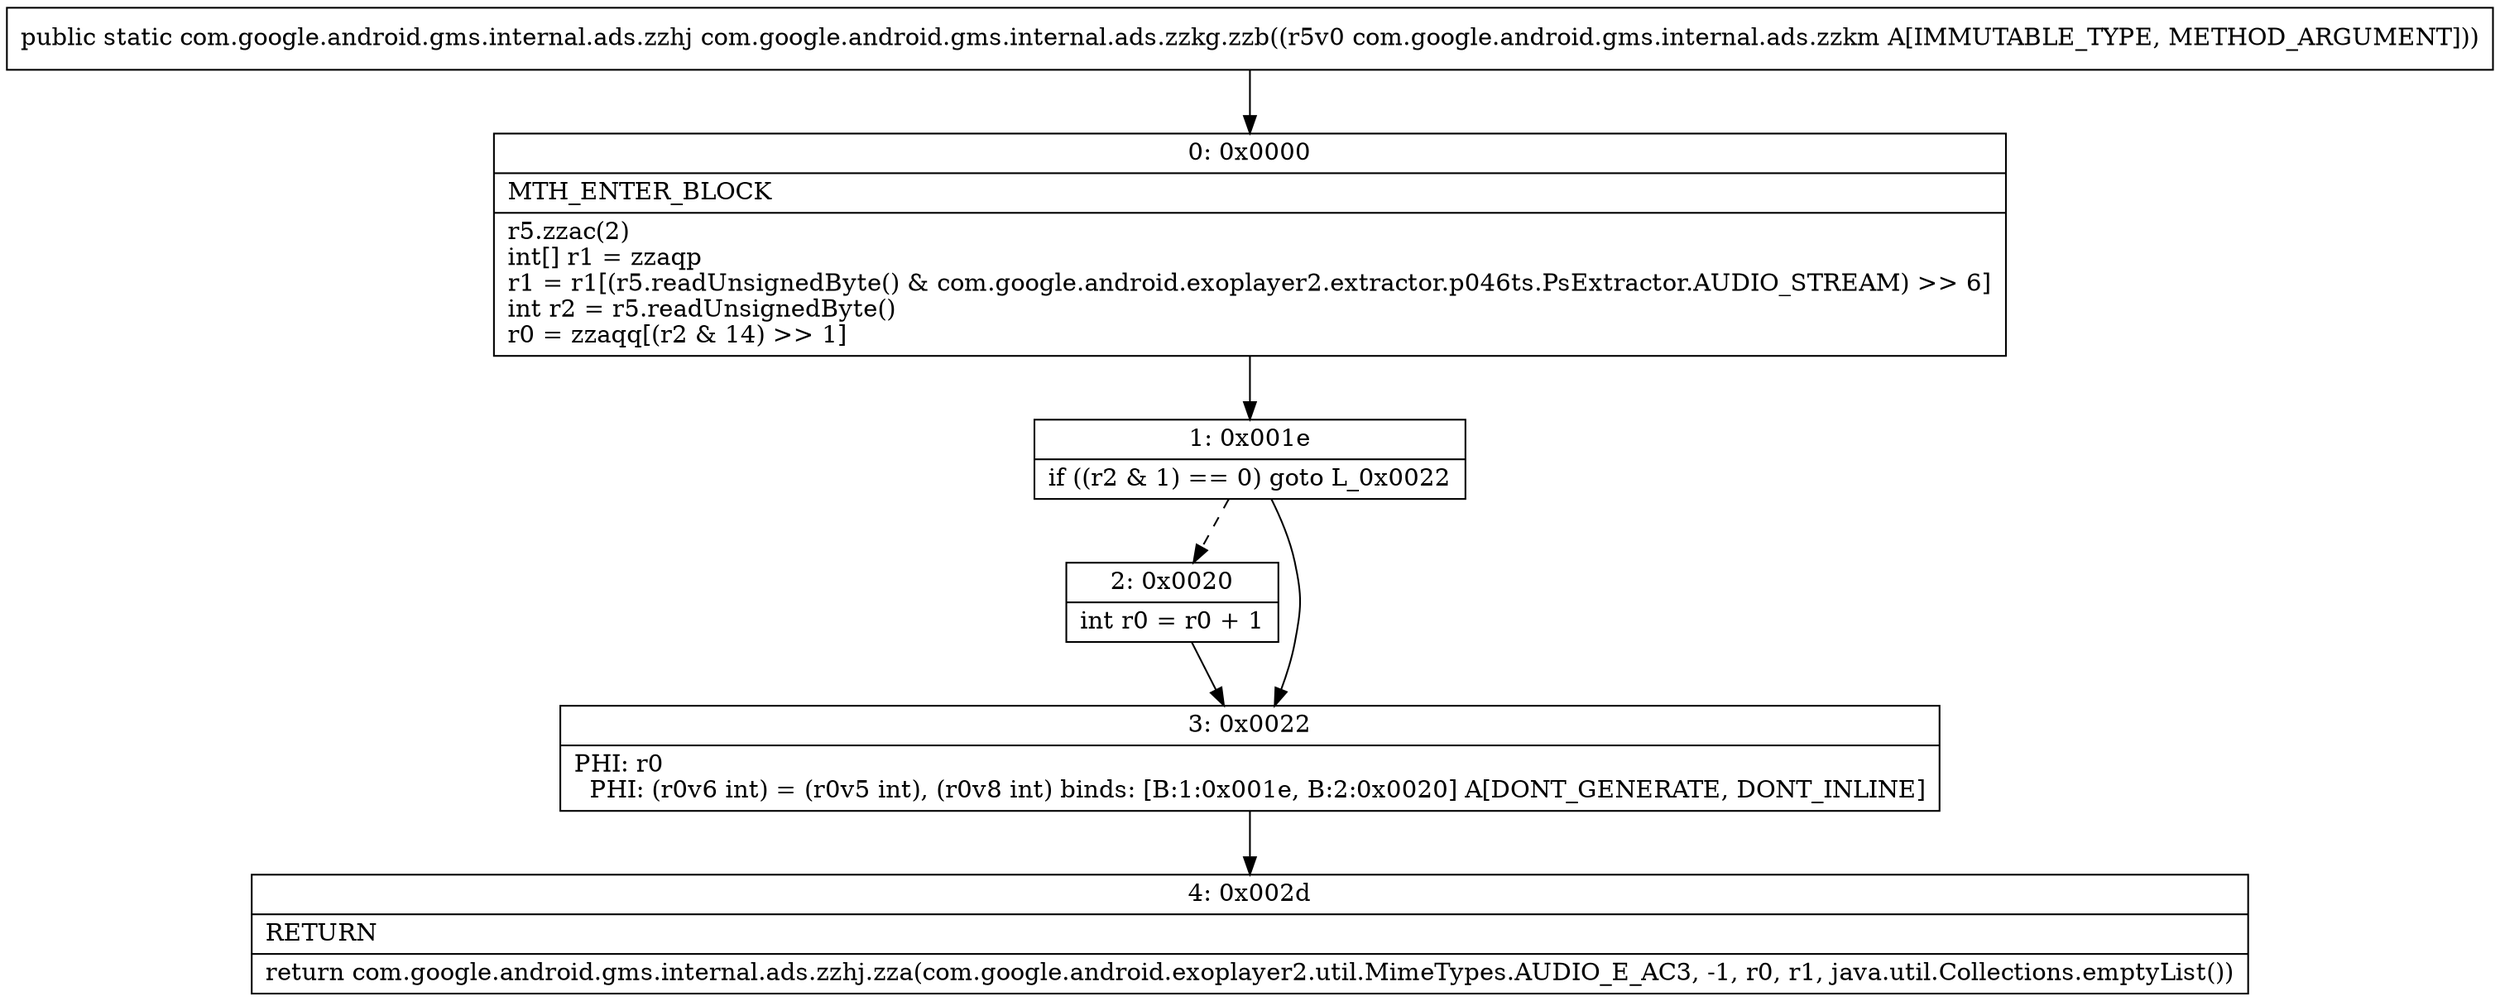 digraph "CFG forcom.google.android.gms.internal.ads.zzkg.zzb(Lcom\/google\/android\/gms\/internal\/ads\/zzkm;)Lcom\/google\/android\/gms\/internal\/ads\/zzhj;" {
Node_0 [shape=record,label="{0\:\ 0x0000|MTH_ENTER_BLOCK\l|r5.zzac(2)\lint[] r1 = zzaqp\lr1 = r1[(r5.readUnsignedByte() & com.google.android.exoplayer2.extractor.p046ts.PsExtractor.AUDIO_STREAM) \>\> 6]\lint r2 = r5.readUnsignedByte()\lr0 = zzaqq[(r2 & 14) \>\> 1]\l}"];
Node_1 [shape=record,label="{1\:\ 0x001e|if ((r2 & 1) == 0) goto L_0x0022\l}"];
Node_2 [shape=record,label="{2\:\ 0x0020|int r0 = r0 + 1\l}"];
Node_3 [shape=record,label="{3\:\ 0x0022|PHI: r0 \l  PHI: (r0v6 int) = (r0v5 int), (r0v8 int) binds: [B:1:0x001e, B:2:0x0020] A[DONT_GENERATE, DONT_INLINE]\l}"];
Node_4 [shape=record,label="{4\:\ 0x002d|RETURN\l|return com.google.android.gms.internal.ads.zzhj.zza(com.google.android.exoplayer2.util.MimeTypes.AUDIO_E_AC3, \-1, r0, r1, java.util.Collections.emptyList())\l}"];
MethodNode[shape=record,label="{public static com.google.android.gms.internal.ads.zzhj com.google.android.gms.internal.ads.zzkg.zzb((r5v0 com.google.android.gms.internal.ads.zzkm A[IMMUTABLE_TYPE, METHOD_ARGUMENT])) }"];
MethodNode -> Node_0;
Node_0 -> Node_1;
Node_1 -> Node_2[style=dashed];
Node_1 -> Node_3;
Node_2 -> Node_3;
Node_3 -> Node_4;
}

